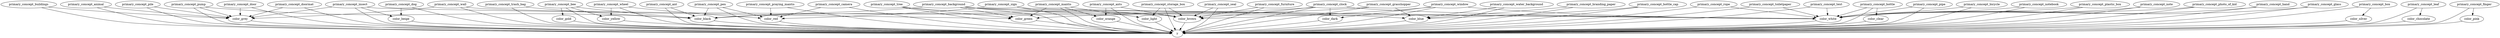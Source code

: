 strict digraph  {
primary_concept_rope;
y;
color_white;
primary_concept_insect;
color_green;
primary_concept_buildings;
color_grey;
color_beige;
primary_concept_animal;
primary_concept_ants;
color_brown;
color_orange;
primary_concept_box;
color_silver;
primary_concept_trash_bag;
color_black;
primary_concept_pile;
primary_concept_background;
primary_concept_wall;
primary_concept_bee;
color_yellow;
primary_concept_grasshopper;
primary_concept_seal;
primary_concept_water_background;
color_blue;
primary_concept_toiletpaper;
primary_concept_storage_box;
color_light;
primary_concept_wheel;
color_red;
primary_concept_dog;
primary_concept_pump;
primary_concept_branding_paper;
primary_concept_text;
primary_concept_bottle;
primary_concept_bottle_cap;
primary_concept_pipe;
primary_concept_ant;
primary_concept_bicycle;
primary_concept_tree;
color_clear;
primary_concept_sign;
primary_concept_notebook;
primary_concept_plastic_box;
color_gold;
primary_concept_note;
primary_concept_photo_of_kid;
primary_concept_clock;
color_dark;
primary_concept_mantis;
primary_concept_door;
primary_concept_doormat;
primary_concept_leaf;
color_chocolate;
primary_concept_praying_mantis;
primary_concept_finger;
color_pink;
primary_concept_furniture;
primary_concept_window;
primary_concept_hand;
primary_concept_glass;
primary_concept_pen;
primary_concept_camera;
primary_concept_rope -> y;
primary_concept_rope -> color_white;
color_white -> y;
primary_concept_insect -> y;
primary_concept_insect -> color_green;
primary_concept_insect -> color_beige;
primary_concept_insect -> color_grey;
color_green -> y;
primary_concept_buildings -> y;
primary_concept_buildings -> color_grey;
color_grey -> y;
color_beige -> y;
primary_concept_animal -> y;
primary_concept_animal -> color_grey;
primary_concept_ants -> y;
primary_concept_ants -> color_brown;
primary_concept_ants -> color_orange;
color_brown -> y;
color_orange -> y;
primary_concept_box -> y;
primary_concept_box -> color_silver;
color_silver -> y;
primary_concept_trash_bag -> y;
primary_concept_trash_bag -> color_black;
color_black -> y;
primary_concept_pile -> y;
primary_concept_pile -> color_grey;
primary_concept_background -> y;
primary_concept_background -> color_green;
primary_concept_background -> color_brown;
primary_concept_background -> color_white;
primary_concept_background -> color_black;
primary_concept_background -> color_blue;
primary_concept_wall -> y;
primary_concept_wall -> color_grey;
primary_concept_wall -> color_white;
primary_concept_bee -> y;
primary_concept_bee -> color_black;
primary_concept_bee -> color_yellow;
primary_concept_bee -> color_gold;
color_yellow -> y;
primary_concept_grasshopper -> y;
primary_concept_grasshopper -> color_green;
primary_concept_grasshopper -> color_blue;
primary_concept_seal -> y;
primary_concept_seal -> color_brown;
primary_concept_water_background -> y;
primary_concept_water_background -> color_blue;
color_blue -> y;
primary_concept_toiletpaper -> y;
primary_concept_toiletpaper -> color_white;
primary_concept_storage_box -> y;
primary_concept_storage_box -> color_light;
primary_concept_storage_box -> color_brown;
color_light -> y;
primary_concept_wheel -> y;
primary_concept_wheel -> color_red;
primary_concept_wheel -> color_yellow;
color_red -> y;
primary_concept_dog -> y;
primary_concept_dog -> color_beige;
primary_concept_pump -> y;
primary_concept_pump -> color_grey;
primary_concept_pump -> color_black;
primary_concept_branding_paper -> y;
primary_concept_branding_paper -> color_blue;
primary_concept_text -> y;
primary_concept_text -> color_white;
primary_concept_bottle -> y;
primary_concept_bottle -> color_white;
primary_concept_bottle -> color_clear;
primary_concept_bottle_cap -> y;
primary_concept_bottle_cap -> color_blue;
primary_concept_pipe -> y;
primary_concept_pipe -> color_white;
primary_concept_ant -> y;
primary_concept_ant -> color_black;
primary_concept_bicycle -> y;
primary_concept_bicycle -> color_white;
primary_concept_tree -> y;
primary_concept_tree -> color_brown;
primary_concept_tree -> color_green;
color_clear -> y;
primary_concept_sign -> y;
primary_concept_sign -> color_red;
primary_concept_sign -> color_white;
primary_concept_notebook -> y;
primary_concept_notebook -> color_white;
primary_concept_plastic_box -> y;
primary_concept_plastic_box -> color_white;
color_gold -> y;
primary_concept_note -> y;
primary_concept_note -> color_white;
primary_concept_photo_of_kid -> y;
primary_concept_photo_of_kid -> color_white;
primary_concept_clock -> y;
primary_concept_clock -> color_white;
primary_concept_clock -> color_dark;
primary_concept_clock -> color_brown;
primary_concept_clock -> color_black;
color_dark -> y;
primary_concept_mantis -> y;
primary_concept_mantis -> color_light;
primary_concept_mantis -> color_green;
primary_concept_mantis -> color_orange;
primary_concept_door -> y;
primary_concept_door -> color_grey;
primary_concept_doormat -> y;
primary_concept_doormat -> color_grey;
primary_concept_leaf -> y;
primary_concept_leaf -> color_chocolate;
color_chocolate -> y;
primary_concept_praying_mantis -> y;
primary_concept_praying_mantis -> color_red;
primary_concept_finger -> y;
primary_concept_finger -> color_pink;
color_pink -> y;
primary_concept_furniture -> y;
primary_concept_furniture -> color_brown;
primary_concept_window -> y;
primary_concept_window -> color_dark;
primary_concept_window -> color_brown;
primary_concept_window -> color_white;
primary_concept_hand -> y;
primary_concept_hand -> color_white;
primary_concept_glass -> y;
primary_concept_glass -> color_white;
primary_concept_pen -> y;
primary_concept_pen -> color_red;
primary_concept_pen -> color_black;
primary_concept_camera -> y;
primary_concept_camera -> color_red;
}
